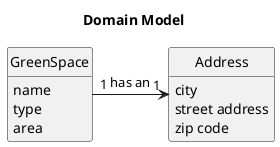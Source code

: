 @startuml

'left to right direction

title Domain Model

hide methods
hide circle

class GreenSpace {
        name
        type
        area
}
class Address {
        city
        street address
        zip code
}

GreenSpace"1" -> "1"Address : has an

@enduml